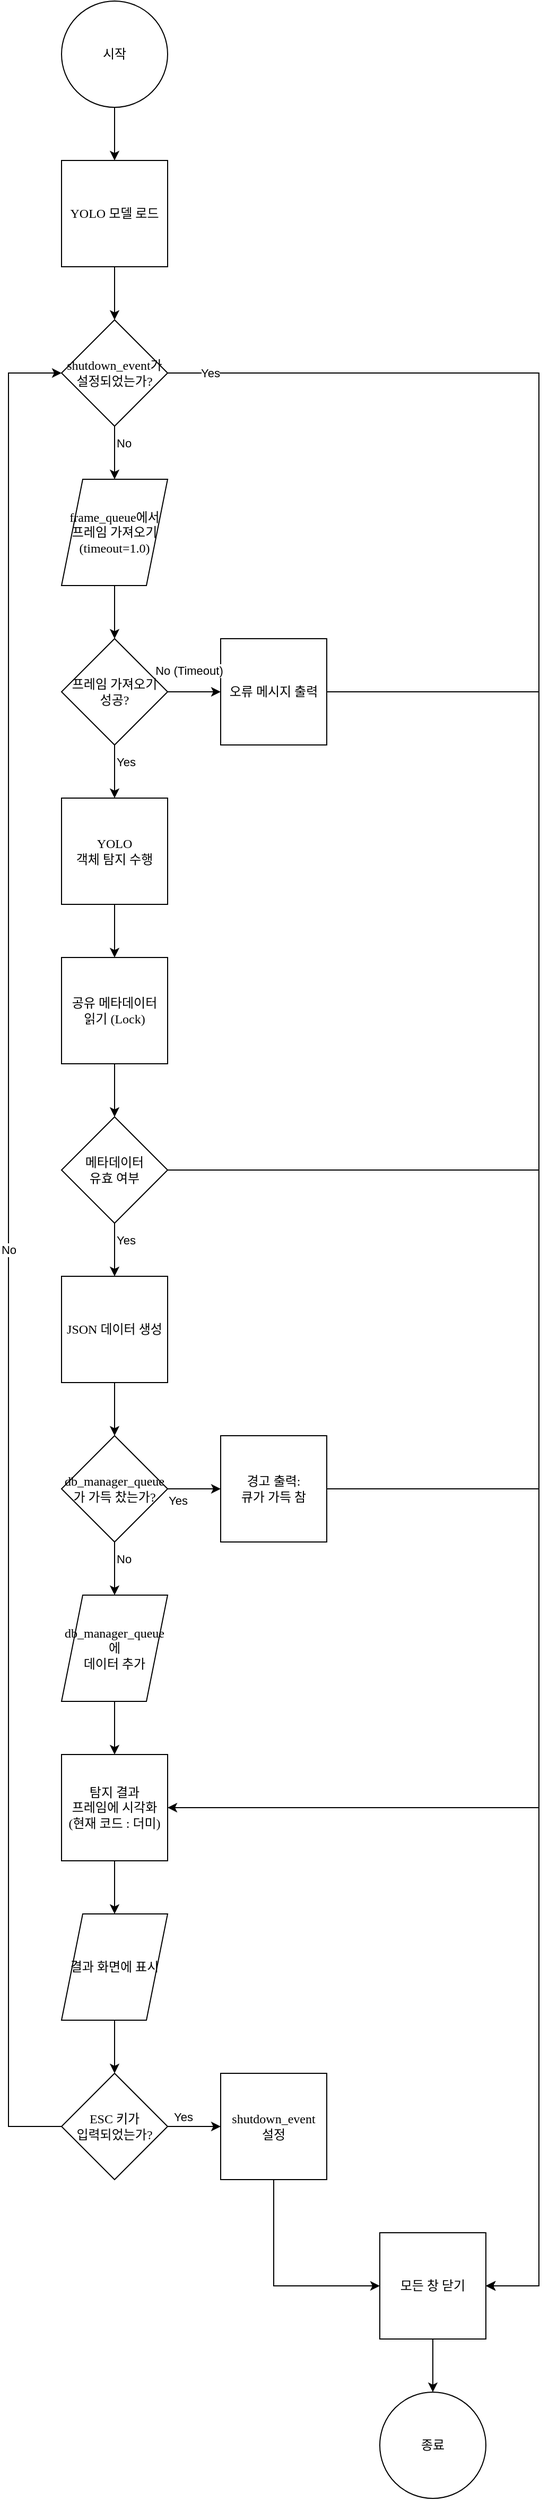 <mxfile>
    <diagram name="Page-1" id="c1b2a3d4-e5f6-a7b8-c9d0-e1f2a3b4c5d6">
        <mxGraphModel dx="1053" dy="795" grid="1" gridSize="10" guides="1" tooltips="1" connect="1" arrows="1" fold="1" page="1" pageScale="1" pageWidth="850" pageHeight="1100" math="0" shadow="0">
            <root>
                <mxCell id="0"/>
                <mxCell id="1" parent="0"/>
                <mxCell id="start_node" value="시작" style="shape=ellipse;whiteSpace=wrap;html=1;fontFamily=Verdana;fontSize=12;" parent="1" vertex="1">
                    <mxGeometry x="100" y="50" width="100" height="100" as="geometry"/>
                </mxCell>
                <mxCell id="load_model" value="YOLO 모델 로드" style="whiteSpace=wrap;html=1;fontFamily=Verdana;fontSize=12;" parent="1" vertex="1">
                    <mxGeometry x="100" y="200" width="100" height="100" as="geometry"/>
                </mxCell>
                <mxCell id="cond_shutdown_loop" value="shutdown_event가&lt;br&gt;설정되었는가?" style="shape=rhombus;whiteSpace=wrap;html=1;fontFamily=Verdana;fontSize=12;" parent="1" vertex="1">
                    <mxGeometry x="100" y="350" width="100" height="100" as="geometry"/>
                </mxCell>
                <mxCell id="io_get_frame" value="frame_queue에서&lt;br&gt;프레임 가져오기&lt;br&gt;(timeout=1.0)" style="shape=parallelogram;whiteSpace=wrap;html=1;fontFamily=Verdana;fontSize=12;" parent="1" vertex="1">
                    <mxGeometry x="100" y="500" width="100" height="100" as="geometry"/>
                </mxCell>
                <mxCell id="cond_frame_ok" value="프레임 가져오기&lt;br&gt;성공?" style="shape=rhombus;whiteSpace=wrap;html=1;fontFamily=Verdana;fontSize=12;" parent="1" vertex="1">
                    <mxGeometry x="100" y="650" width="100" height="100" as="geometry"/>
                </mxCell>
                <mxCell id="process_yolo" value="YOLO&lt;br&gt;객체 탐지 수행" style="whiteSpace=wrap;html=1;fontFamily=Verdana;fontSize=12;" parent="1" vertex="1">
                    <mxGeometry x="100" y="800" width="100" height="100" as="geometry"/>
                </mxCell>
                <mxCell id="process_read_meta" value="공유 메타데이터&lt;br&gt;읽기 (Lock)" style="whiteSpace=wrap;html=1;fontFamily=Verdana;fontSize=12;" parent="1" vertex="1">
                    <mxGeometry x="100" y="950" width="100" height="100" as="geometry"/>
                </mxCell>
                <mxCell id="cond_meta_ok" value="메타데이터&lt;br&gt;유효 여부" style="shape=rhombus;whiteSpace=wrap;html=1;fontFamily=Verdana;fontSize=12;" parent="1" vertex="1">
                    <mxGeometry x="100" y="1100" width="100" height="100" as="geometry"/>
                </mxCell>
                <mxCell id="process_gen_json" value="JSON 데이터 생성" style="whiteSpace=wrap;html=1;fontFamily=Verdana;fontSize=12;" parent="1" vertex="1">
                    <mxGeometry x="100" y="1250" width="100" height="100" as="geometry"/>
                </mxCell>
                <mxCell id="cond_queue_full" value="db_manager_queue가 가득 찼는가?" style="shape=rhombus;whiteSpace=wrap;html=1;fontFamily=Verdana;fontSize=12;" parent="1" vertex="1">
                    <mxGeometry x="100" y="1400" width="100" height="100" as="geometry"/>
                </mxCell>
                <mxCell id="io_add_to_queue" value="db_manager_queue에&lt;br&gt;데이터 추가" style="shape=parallelogram;whiteSpace=wrap;html=1;fontFamily=Verdana;fontSize=12;" parent="1" vertex="1">
                    <mxGeometry x="100" y="1550" width="100" height="100" as="geometry"/>
                </mxCell>
                <mxCell id="process_warn_queue" value="경고 출력:&lt;br&gt;큐가 가득 참" style="whiteSpace=wrap;html=1;fontFamily=Verdana;fontSize=12;" parent="1" vertex="1">
                    <mxGeometry x="250" y="1400" width="100" height="100" as="geometry"/>
                </mxCell>
                <mxCell id="process_visualize" value="탐지 결과&lt;br&gt;프레임에 시각화&lt;div&gt;(현재 코드 : 더미)&lt;/div&gt;" style="whiteSpace=wrap;html=1;fontFamily=Verdana;fontSize=12;" parent="1" vertex="1">
                    <mxGeometry x="100" y="1700" width="100" height="100" as="geometry"/>
                </mxCell>
                <mxCell id="io_display" value="결과 화면에 표시" style="shape=parallelogram;whiteSpace=wrap;html=1;fontFamily=Verdana;fontSize=12;" parent="1" vertex="1">
                    <mxGeometry x="100" y="1850" width="100" height="100" as="geometry"/>
                </mxCell>
                <mxCell id="cond_esc_key" value="ESC 키가&lt;br&gt;입력되었는가?" style="shape=rhombus;whiteSpace=wrap;html=1;fontFamily=Verdana;fontSize=12;" parent="1" vertex="1">
                    <mxGeometry x="100" y="2000" width="100" height="100" as="geometry"/>
                </mxCell>
                <mxCell id="process_set_shutdown" value="shutdown_event&lt;br&gt;설정" style="whiteSpace=wrap;html=1;fontFamily=Verdana;fontSize=12;" parent="1" vertex="1">
                    <mxGeometry x="250" y="2000" width="100" height="100" as="geometry"/>
                </mxCell>
                <mxCell id="process_handle_error" value="오류 메시지 출력" style="whiteSpace=wrap;html=1;fontFamily=Verdana;fontSize=12;" parent="1" vertex="1">
                    <mxGeometry x="250" y="650" width="100" height="100" as="geometry"/>
                </mxCell>
                <mxCell id="process_close_windows" value="모든 창 닫기" style="whiteSpace=wrap;html=1;fontFamily=Verdana;fontSize=12;" parent="1" vertex="1">
                    <mxGeometry x="400" y="2150" width="100" height="100" as="geometry"/>
                </mxCell>
                <mxCell id="end_node" value="종료" style="shape=ellipse;whiteSpace=wrap;html=1;fontFamily=Verdana;fontSize=12;" parent="1" vertex="1">
                    <mxGeometry x="400" y="2300" width="100" height="100" as="geometry"/>
                </mxCell>
                <mxCell id="edge-start-load" style="edgeStyle=orthogonalEdgeStyle;rounded=0;orthogonalLoop=1;jettySize=auto;html=1;" parent="1" source="start_node" target="load_model" edge="1">
                    <mxGeometry relative="1" as="geometry"/>
                </mxCell>
                <mxCell id="edge-load-loop" style="edgeStyle=orthogonalEdgeStyle;rounded=0;orthogonalLoop=1;jettySize=auto;html=1;" parent="1" source="load_model" target="cond_shutdown_loop" edge="1">
                    <mxGeometry relative="1" as="geometry"/>
                </mxCell>
                <mxCell id="edge-loop-get_frame" value="No" style="edgeStyle=orthogonalEdgeStyle;rounded=0;orthogonalLoop=1;jettySize=auto;html=1;align=left;verticalAlign=bottom;" parent="1" source="cond_shutdown_loop" target="io_get_frame" edge="1">
                    <mxGeometry relative="1" as="geometry"/>
                </mxCell>
                <mxCell id="edge-get_frame-cond_ok" style="edgeStyle=orthogonalEdgeStyle;rounded=0;orthogonalLoop=1;jettySize=auto;html=1;" parent="1" source="io_get_frame" target="cond_frame_ok" edge="1">
                    <mxGeometry relative="1" as="geometry"/>
                </mxCell>
                <mxCell id="edge-cond_ok-yolo" value="Yes" style="edgeStyle=orthogonalEdgeStyle;rounded=0;orthogonalLoop=1;jettySize=auto;html=1;align=left;verticalAlign=bottom;" parent="1" source="cond_frame_ok" target="process_yolo" edge="1">
                    <mxGeometry relative="1" as="geometry"/>
                </mxCell>
                <mxCell id="edge-yolo-meta" style="edgeStyle=orthogonalEdgeStyle;rounded=0;orthogonalLoop=1;jettySize=auto;html=1;" parent="1" source="process_yolo" target="process_read_meta" edge="1">
                    <mxGeometry relative="1" as="geometry"/>
                </mxCell>
                <mxCell id="edge-meta-cond_meta" style="edgeStyle=orthogonalEdgeStyle;rounded=0;orthogonalLoop=1;jettySize=auto;html=1;" parent="1" source="process_read_meta" target="cond_meta_ok" edge="1">
                    <mxGeometry relative="1" as="geometry"/>
                </mxCell>
                <mxCell id="edge-cond_meta-gen_json" value="Yes" style="edgeStyle=orthogonalEdgeStyle;rounded=0;orthogonalLoop=1;jettySize=auto;html=1;align=left;verticalAlign=bottom;" parent="1" source="cond_meta_ok" target="process_gen_json" edge="1">
                    <mxGeometry relative="1" as="geometry"/>
                </mxCell>
                <mxCell id="edge-gen_json-cond_queue" style="edgeStyle=orthogonalEdgeStyle;rounded=0;orthogonalLoop=1;jettySize=auto;html=1;" parent="1" source="process_gen_json" target="cond_queue_full" edge="1">
                    <mxGeometry relative="1" as="geometry"/>
                </mxCell>
                <mxCell id="edge-cond_queue-add" value="No" style="edgeStyle=orthogonalEdgeStyle;rounded=0;orthogonalLoop=1;jettySize=auto;html=1;align=left;verticalAlign=bottom;" parent="1" source="cond_queue_full" target="io_add_to_queue" edge="1">
                    <mxGeometry relative="1" as="geometry"/>
                </mxCell>
                <mxCell id="edge-cond_queue-warn" value="Yes" style="edgeStyle=orthogonalEdgeStyle;rounded=0;orthogonalLoop=1;jettySize=auto;html=1;align=right;verticalAlign=bottom;" parent="1" source="cond_queue_full" target="process_warn_queue" edge="1">
                    <mxGeometry x="-0.2" y="-20" relative="1" as="geometry">
                        <mxPoint as="offset"/>
                    </mxGeometry>
                </mxCell>
                <mxCell id="edge-add-visualize" style="edgeStyle=orthogonalEdgeStyle;rounded=0;orthogonalLoop=1;jettySize=auto;html=1;" parent="1" source="io_add_to_queue" target="process_visualize" edge="1">
                    <mxGeometry relative="1" as="geometry"/>
                </mxCell>
                <mxCell id="edge-visualize-display" style="edgeStyle=orthogonalEdgeStyle;rounded=0;orthogonalLoop=1;jettySize=auto;html=1;" parent="1" source="process_visualize" target="io_display" edge="1">
                    <mxGeometry relative="1" as="geometry"/>
                </mxCell>
                <mxCell id="edge-display-cond_esc" style="edgeStyle=orthogonalEdgeStyle;rounded=0;orthogonalLoop=1;jettySize=auto;html=1;" parent="1" source="io_display" target="cond_esc_key" edge="1">
                    <mxGeometry relative="1" as="geometry"/>
                </mxCell>
                <mxCell id="edge-cond_esc-set_shutdown" value="Yes" style="edgeStyle=orthogonalEdgeStyle;rounded=0;orthogonalLoop=1;jettySize=auto;html=1;align=right;verticalAlign=bottom;" parent="1" source="cond_esc_key" target="process_set_shutdown" edge="1">
                    <mxGeometry relative="1" as="geometry"/>
                </mxCell>
                <mxCell id="edge-close-end" style="edgeStyle=orthogonalEdgeStyle;rounded=0;orthogonalLoop=1;jettySize=auto;html=1;" parent="1" source="process_close_windows" target="end_node" edge="1">
                    <mxGeometry relative="1" as="geometry"/>
                </mxCell>
                <mxCell id="edge-loop-timeout" value="No (Timeout)" style="edgeStyle=orthogonalEdgeStyle;rounded=0;orthogonalLoop=1;jettySize=auto;html=1;exitX=1;exitY=0.5;entryX=0;entryY=0.5;exitDx=0;exitDy=0;entryDx=0;entryDy=0;" parent="1" source="cond_frame_ok" target="process_handle_error" edge="1">
                    <mxGeometry x="-0.2" y="20" relative="1" as="geometry">
                        <mxPoint x="100" y="700" as="sourcePoint"/>
                        <Array as="points">
                            <mxPoint x="230" y="700"/>
                            <mxPoint x="230" y="700"/>
                        </Array>
                        <mxPoint as="offset"/>
                    </mxGeometry>
                </mxCell>
                <mxCell id="edge-merge-meta_no-op" style="edgeStyle=orthogonalEdgeStyle;rounded=0;orthogonalLoop=1;jettySize=auto;html=1;exitX=1;exitY=0.5;entryX=1;entryY=0.5;" parent="1" source="cond_meta_ok" target="process_visualize" edge="1">
                    <mxGeometry relative="1" as="geometry">
                        <Array as="points">
                            <mxPoint x="550" y="1150"/>
                            <mxPoint x="550" y="1750"/>
                        </Array>
                    </mxGeometry>
                </mxCell>
                <mxCell id="edge-merge-warn-visualize" style="edgeStyle=orthogonalEdgeStyle;rounded=0;orthogonalLoop=1;jettySize=auto;html=1;exitX=1;exitY=0.5;exitDx=0;exitDy=0;entryX=1;entryY=0.5;entryDx=0;entryDy=0;" parent="1" source="process_warn_queue" target="process_close_windows" edge="1">
                    <mxGeometry relative="1" as="geometry">
                        <Array as="points">
                            <mxPoint x="550" y="1450"/>
                            <mxPoint x="550" y="2200"/>
                        </Array>
                        <mxPoint x="550" y="2213" as="targetPoint"/>
                    </mxGeometry>
                </mxCell>
                <mxCell id="edge-loop-esc_no" value="No" style="edgeStyle=orthogonalEdgeStyle;rounded=0;orthogonalLoop=1;jettySize=auto;html=1;exitX=0;exitY=0.5;entryX=0;entryY=0.5;" parent="1" source="cond_esc_key" target="cond_shutdown_loop" edge="1">
                    <mxGeometry relative="1" as="geometry">
                        <mxPoint x="100" y="2050" as="sourcePoint"/>
                        <Array as="points">
                            <mxPoint x="50" y="2050"/>
                            <mxPoint x="50" y="400"/>
                        </Array>
                    </mxGeometry>
                </mxCell>
                <mxCell id="edge-trunk-from-loop_yes" value="Yes" style="edgeStyle=orthogonalEdgeStyle;rounded=0;orthogonalLoop=1;jettySize=auto;html=1;exitX=1;exitY=0.5;exitDx=0;exitDy=0;" parent="1" source="cond_shutdown_loop" edge="1">
                    <mxGeometry x="-0.964" relative="1" as="geometry">
                        <Array as="points">
                            <mxPoint x="550" y="400"/>
                            <mxPoint x="550" y="2200"/>
                        </Array>
                        <mxPoint x="320" y="400" as="sourcePoint"/>
                        <mxPoint x="500" y="2200" as="targetPoint"/>
                        <mxPoint as="offset"/>
                    </mxGeometry>
                </mxCell>
                <mxCell id="edge-trunk-from-set_shutdown" style="edgeStyle=orthogonalEdgeStyle;rounded=0;orthogonalLoop=1;jettySize=auto;html=1;exitX=0.5;exitY=1;entryX=0;entryY=0.5;entryDx=0;entryDy=0;" parent="1" source="process_set_shutdown" target="process_close_windows" edge="1">
                    <mxGeometry relative="1" as="geometry">
                        <Array as="points">
                            <mxPoint x="300" y="2200"/>
                        </Array>
                    </mxGeometry>
                </mxCell>
                <mxCell id="edge-trunk-from-error" style="edgeStyle=orthogonalEdgeStyle;rounded=0;orthogonalLoop=1;jettySize=auto;html=1;exitX=1;exitY=0.5;" parent="1" source="process_handle_error" edge="1">
                    <mxGeometry relative="1" as="geometry">
                        <Array as="points">
                            <mxPoint x="350" y="700"/>
                            <mxPoint x="550" y="700"/>
                            <mxPoint x="550" y="2200"/>
                            <mxPoint x="500" y="2200"/>
                        </Array>
                        <mxPoint x="500" y="2200" as="targetPoint"/>
                    </mxGeometry>
                </mxCell>
            </root>
        </mxGraphModel>
    </diagram>
</mxfile>